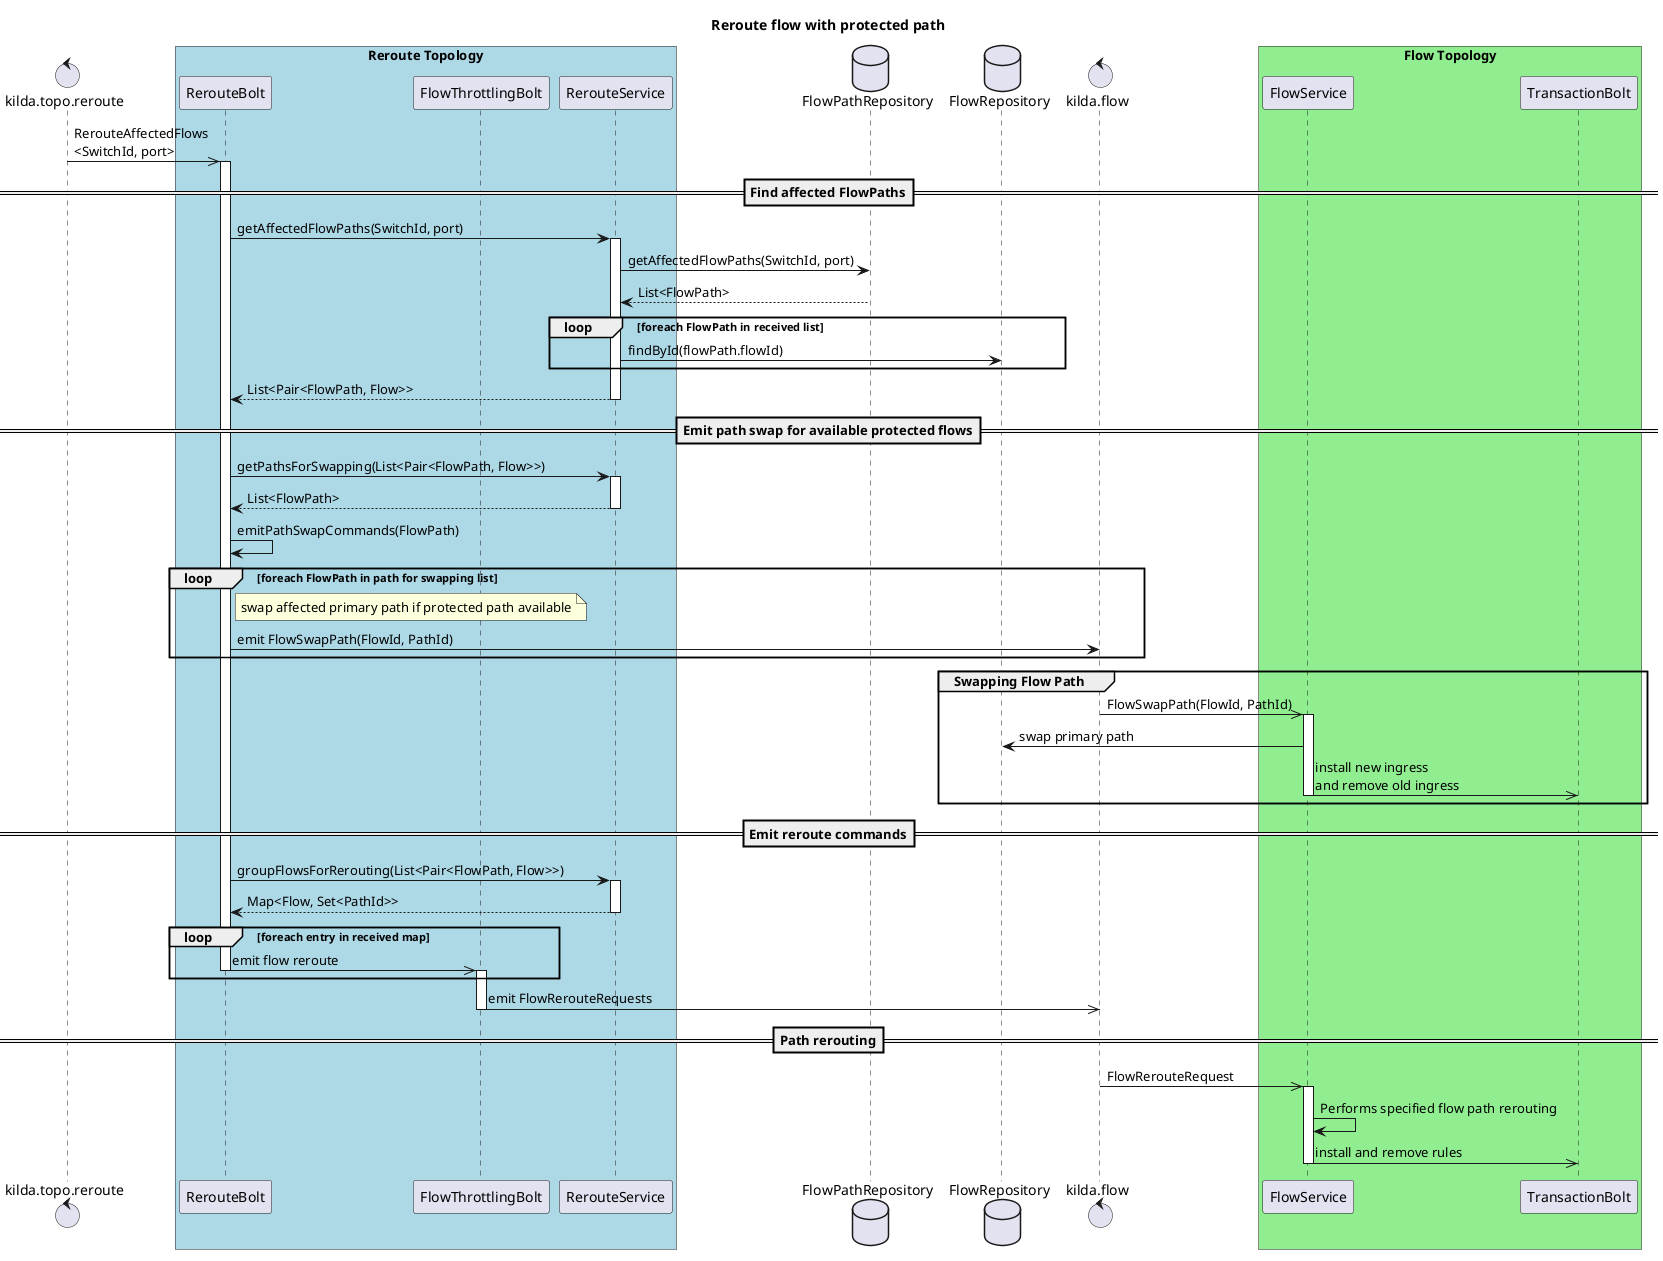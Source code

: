 @startuml
title Reroute flow with protected path

control kilda.topo.reroute
box "Reroute Topology" #LightBlue
    participant RerouteBolt
    participant FlowThrottlingBolt
    participant RerouteService
end box
database FlowPathRepository
database FlowRepository
control kilda.flow
box "Flow Topology" #LightGreen
    participant FlowService
    participant TransactionBolt
end box

kilda.topo.reroute ->> RerouteBolt: RerouteAffectedFlows\n<SwitchId, port>
activate RerouteBolt

==Find affected FlowPaths==
RerouteBolt -> RerouteService: getAffectedFlowPaths(SwitchId, port)
activate RerouteService
RerouteService -> FlowPathRepository: getAffectedFlowPaths(SwitchId, port)
FlowPathRepository --> RerouteService: List<FlowPath>

loop foreach FlowPath in received list
    RerouteService -> FlowRepository: findById(flowPath.flowId)
end
RerouteService --> RerouteBolt: List<Pair<FlowPath, Flow>>
deactivate RerouteService

==Emit path swap for available protected flows==
RerouteBolt -> RerouteService: getPathsForSwapping(List<Pair<FlowPath, Flow>>)
activate RerouteService
RerouteService --> RerouteBolt: List<FlowPath>
deactivate RerouteService

RerouteBolt -> RerouteBolt: emitPathSwapCommands(FlowPath)
loop foreach FlowPath in path for swapping list
    note right of RerouteBolt: swap affected primary path if protected path available
    RerouteBolt -> kilda.flow: emit FlowSwapPath(FlowId, PathId)
end

group Swapping Flow Path
    kilda.flow ->> FlowService: FlowSwapPath(FlowId, PathId)
    activate FlowService
    FlowService -> FlowRepository: swap primary path
    FlowService ->> TransactionBolt: install new ingress\nand remove old ingress
    deactivate FlowService
end

==Emit reroute commands==
RerouteBolt -> RerouteService: groupFlowsForRerouting(List<Pair<FlowPath, Flow>>)
activate RerouteService
RerouteService --> RerouteBolt: Map<Flow, Set<PathId>>
deactivate RerouteService

loop foreach entry in received map
    RerouteBolt ->> FlowThrottlingBolt: emit flow reroute
    deactivate RerouteBolt
    activate FlowThrottlingBolt
end
FlowThrottlingBolt ->> kilda.flow: emit FlowRerouteRequests
deactivate FlowThrottlingBolt

==Path rerouting==
kilda.flow ->> FlowService: FlowRerouteRequest
activate FlowService
FlowService -> FlowService: Performs specified flow path rerouting
FlowService ->> TransactionBolt: install and remove rules
deactivate FlowService

@enduml
